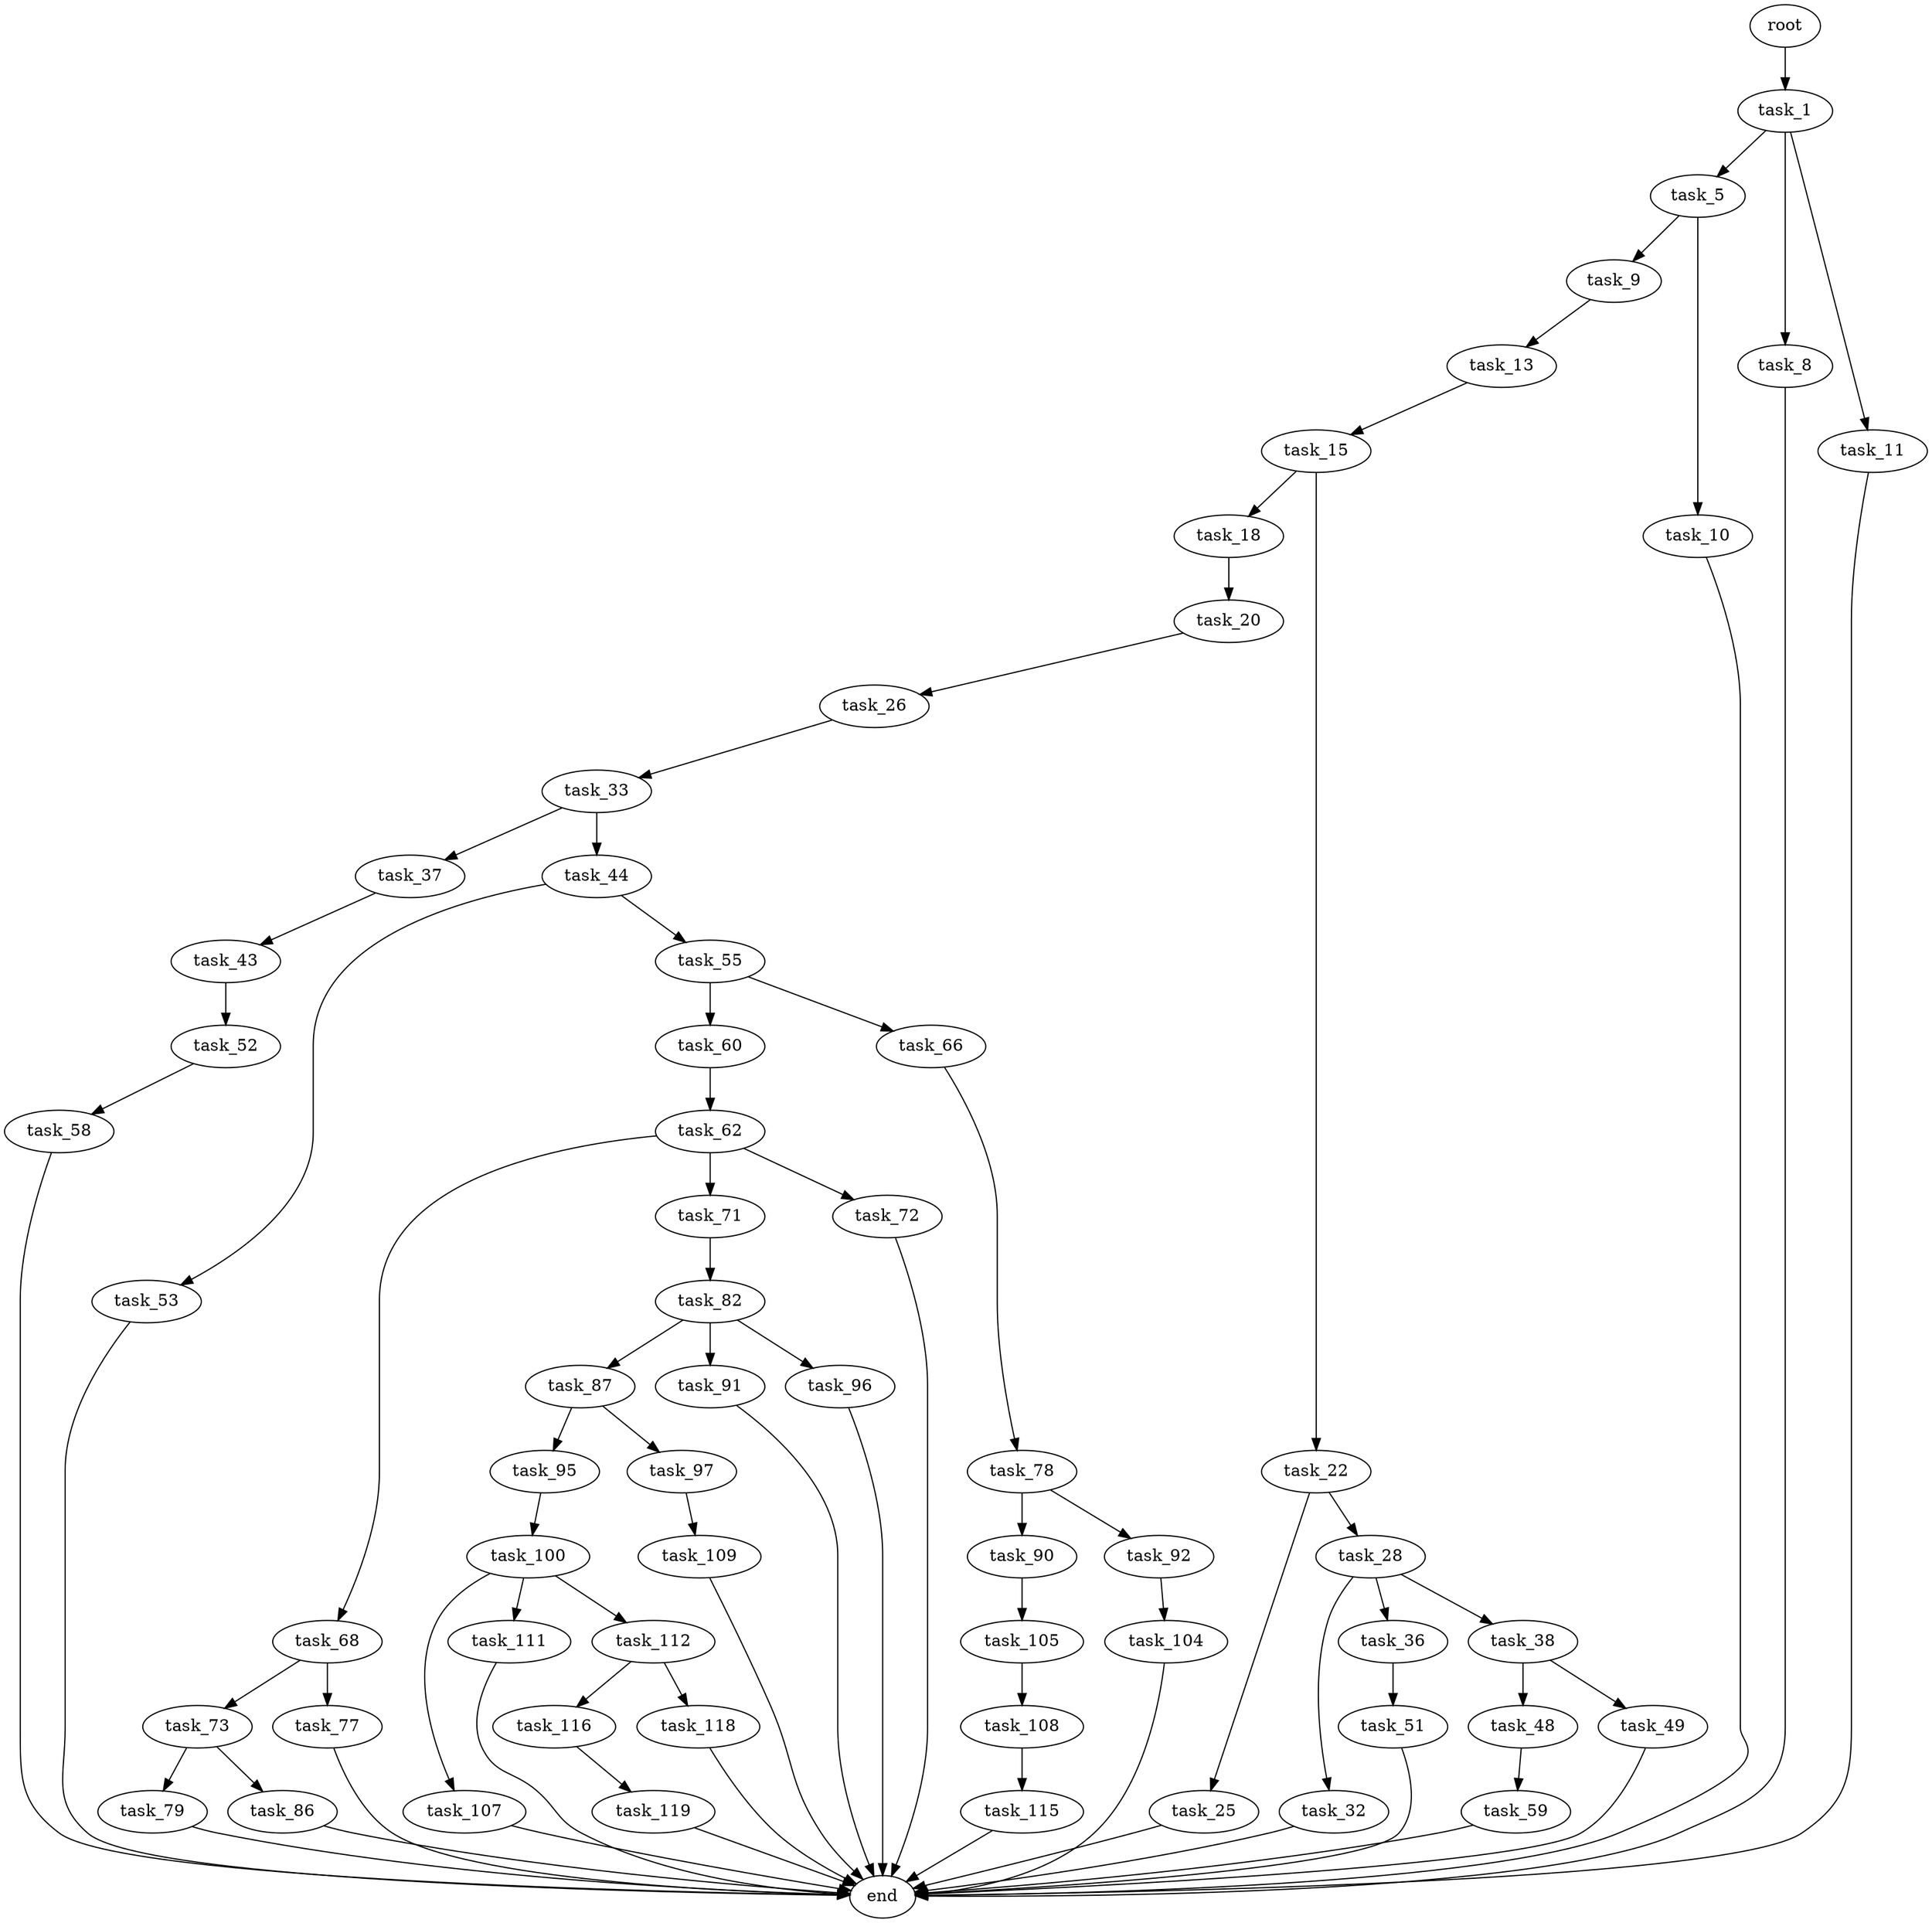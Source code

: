 digraph G {
  root [size="0.000000"];
  task_1 [size="549755813888.000000"];
  task_5 [size="8589934592.000000"];
  task_8 [size="217296810838.000000"];
  task_11 [size="782757789696.000000"];
  task_9 [size="22518090440.000000"];
  task_10 [size="16804457805.000000"];
  end [size="0.000000"];
  task_13 [size="5749969989.000000"];
  task_15 [size="229996845527.000000"];
  task_18 [size="2010250678.000000"];
  task_22 [size="368293445632.000000"];
  task_20 [size="40468441038.000000"];
  task_26 [size="1911510455.000000"];
  task_25 [size="6863176307.000000"];
  task_28 [size="68719476736.000000"];
  task_33 [size="1073741824000.000000"];
  task_32 [size="246830677533.000000"];
  task_36 [size="25122551097.000000"];
  task_38 [size="22495931643.000000"];
  task_37 [size="549755813888.000000"];
  task_44 [size="782757789696.000000"];
  task_51 [size="342030159599.000000"];
  task_43 [size="982501749.000000"];
  task_48 [size="38649933732.000000"];
  task_49 [size="231928233984.000000"];
  task_52 [size="880523451548.000000"];
  task_53 [size="49068740250.000000"];
  task_55 [size="2831058892.000000"];
  task_59 [size="15529528070.000000"];
  task_58 [size="7037260140.000000"];
  task_60 [size="368293445632.000000"];
  task_66 [size="231928233984.000000"];
  task_62 [size="1073741824000.000000"];
  task_68 [size="608454377180.000000"];
  task_71 [size="8589934592.000000"];
  task_72 [size="7191779890.000000"];
  task_78 [size="8104620613.000000"];
  task_73 [size="100298554532.000000"];
  task_77 [size="782757789696.000000"];
  task_82 [size="231928233984.000000"];
  task_79 [size="473343609254.000000"];
  task_86 [size="102572044524.000000"];
  task_90 [size="2101424026.000000"];
  task_92 [size="287865874123.000000"];
  task_87 [size="47602596744.000000"];
  task_91 [size="782757789696.000000"];
  task_96 [size="1210809718779.000000"];
  task_95 [size="18887666795.000000"];
  task_97 [size="768270666.000000"];
  task_105 [size="646528143802.000000"];
  task_104 [size="38563578030.000000"];
  task_100 [size="39323947357.000000"];
  task_109 [size="367582142668.000000"];
  task_107 [size="20008066042.000000"];
  task_111 [size="231928233984.000000"];
  task_112 [size="3125107433.000000"];
  task_108 [size="235802894129.000000"];
  task_115 [size="28991029248.000000"];
  task_116 [size="357015932832.000000"];
  task_118 [size="4696178574.000000"];
  task_119 [size="46998594722.000000"];

  root -> task_1 [size="1.000000"];
  task_1 -> task_5 [size="536870912.000000"];
  task_1 -> task_8 [size="536870912.000000"];
  task_1 -> task_11 [size="536870912.000000"];
  task_5 -> task_9 [size="33554432.000000"];
  task_5 -> task_10 [size="33554432.000000"];
  task_8 -> end [size="1.000000"];
  task_11 -> end [size="1.000000"];
  task_9 -> task_13 [size="411041792.000000"];
  task_10 -> end [size="1.000000"];
  task_13 -> task_15 [size="134217728.000000"];
  task_15 -> task_18 [size="209715200.000000"];
  task_15 -> task_22 [size="209715200.000000"];
  task_18 -> task_20 [size="33554432.000000"];
  task_22 -> task_25 [size="411041792.000000"];
  task_22 -> task_28 [size="411041792.000000"];
  task_20 -> task_26 [size="33554432.000000"];
  task_26 -> task_33 [size="134217728.000000"];
  task_25 -> end [size="1.000000"];
  task_28 -> task_32 [size="134217728.000000"];
  task_28 -> task_36 [size="134217728.000000"];
  task_28 -> task_38 [size="134217728.000000"];
  task_33 -> task_37 [size="838860800.000000"];
  task_33 -> task_44 [size="838860800.000000"];
  task_32 -> end [size="1.000000"];
  task_36 -> task_51 [size="679477248.000000"];
  task_38 -> task_48 [size="411041792.000000"];
  task_38 -> task_49 [size="411041792.000000"];
  task_37 -> task_43 [size="536870912.000000"];
  task_44 -> task_53 [size="679477248.000000"];
  task_44 -> task_55 [size="679477248.000000"];
  task_51 -> end [size="1.000000"];
  task_43 -> task_52 [size="33554432.000000"];
  task_48 -> task_59 [size="33554432.000000"];
  task_49 -> end [size="1.000000"];
  task_52 -> task_58 [size="536870912.000000"];
  task_53 -> end [size="1.000000"];
  task_55 -> task_60 [size="209715200.000000"];
  task_55 -> task_66 [size="209715200.000000"];
  task_59 -> end [size="1.000000"];
  task_58 -> end [size="1.000000"];
  task_60 -> task_62 [size="411041792.000000"];
  task_66 -> task_78 [size="301989888.000000"];
  task_62 -> task_68 [size="838860800.000000"];
  task_62 -> task_71 [size="838860800.000000"];
  task_62 -> task_72 [size="838860800.000000"];
  task_68 -> task_73 [size="536870912.000000"];
  task_68 -> task_77 [size="536870912.000000"];
  task_71 -> task_82 [size="33554432.000000"];
  task_72 -> end [size="1.000000"];
  task_78 -> task_90 [size="209715200.000000"];
  task_78 -> task_92 [size="209715200.000000"];
  task_73 -> task_79 [size="75497472.000000"];
  task_73 -> task_86 [size="75497472.000000"];
  task_77 -> end [size="1.000000"];
  task_82 -> task_87 [size="301989888.000000"];
  task_82 -> task_91 [size="301989888.000000"];
  task_82 -> task_96 [size="301989888.000000"];
  task_79 -> end [size="1.000000"];
  task_86 -> end [size="1.000000"];
  task_90 -> task_105 [size="209715200.000000"];
  task_92 -> task_104 [size="209715200.000000"];
  task_87 -> task_95 [size="134217728.000000"];
  task_87 -> task_97 [size="134217728.000000"];
  task_91 -> end [size="1.000000"];
  task_96 -> end [size="1.000000"];
  task_95 -> task_100 [size="75497472.000000"];
  task_97 -> task_109 [size="75497472.000000"];
  task_105 -> task_108 [size="411041792.000000"];
  task_104 -> end [size="1.000000"];
  task_100 -> task_107 [size="75497472.000000"];
  task_100 -> task_111 [size="75497472.000000"];
  task_100 -> task_112 [size="75497472.000000"];
  task_109 -> end [size="1.000000"];
  task_107 -> end [size="1.000000"];
  task_111 -> end [size="1.000000"];
  task_112 -> task_116 [size="209715200.000000"];
  task_112 -> task_118 [size="209715200.000000"];
  task_108 -> task_115 [size="209715200.000000"];
  task_115 -> end [size="1.000000"];
  task_116 -> task_119 [size="536870912.000000"];
  task_118 -> end [size="1.000000"];
  task_119 -> end [size="1.000000"];
}
